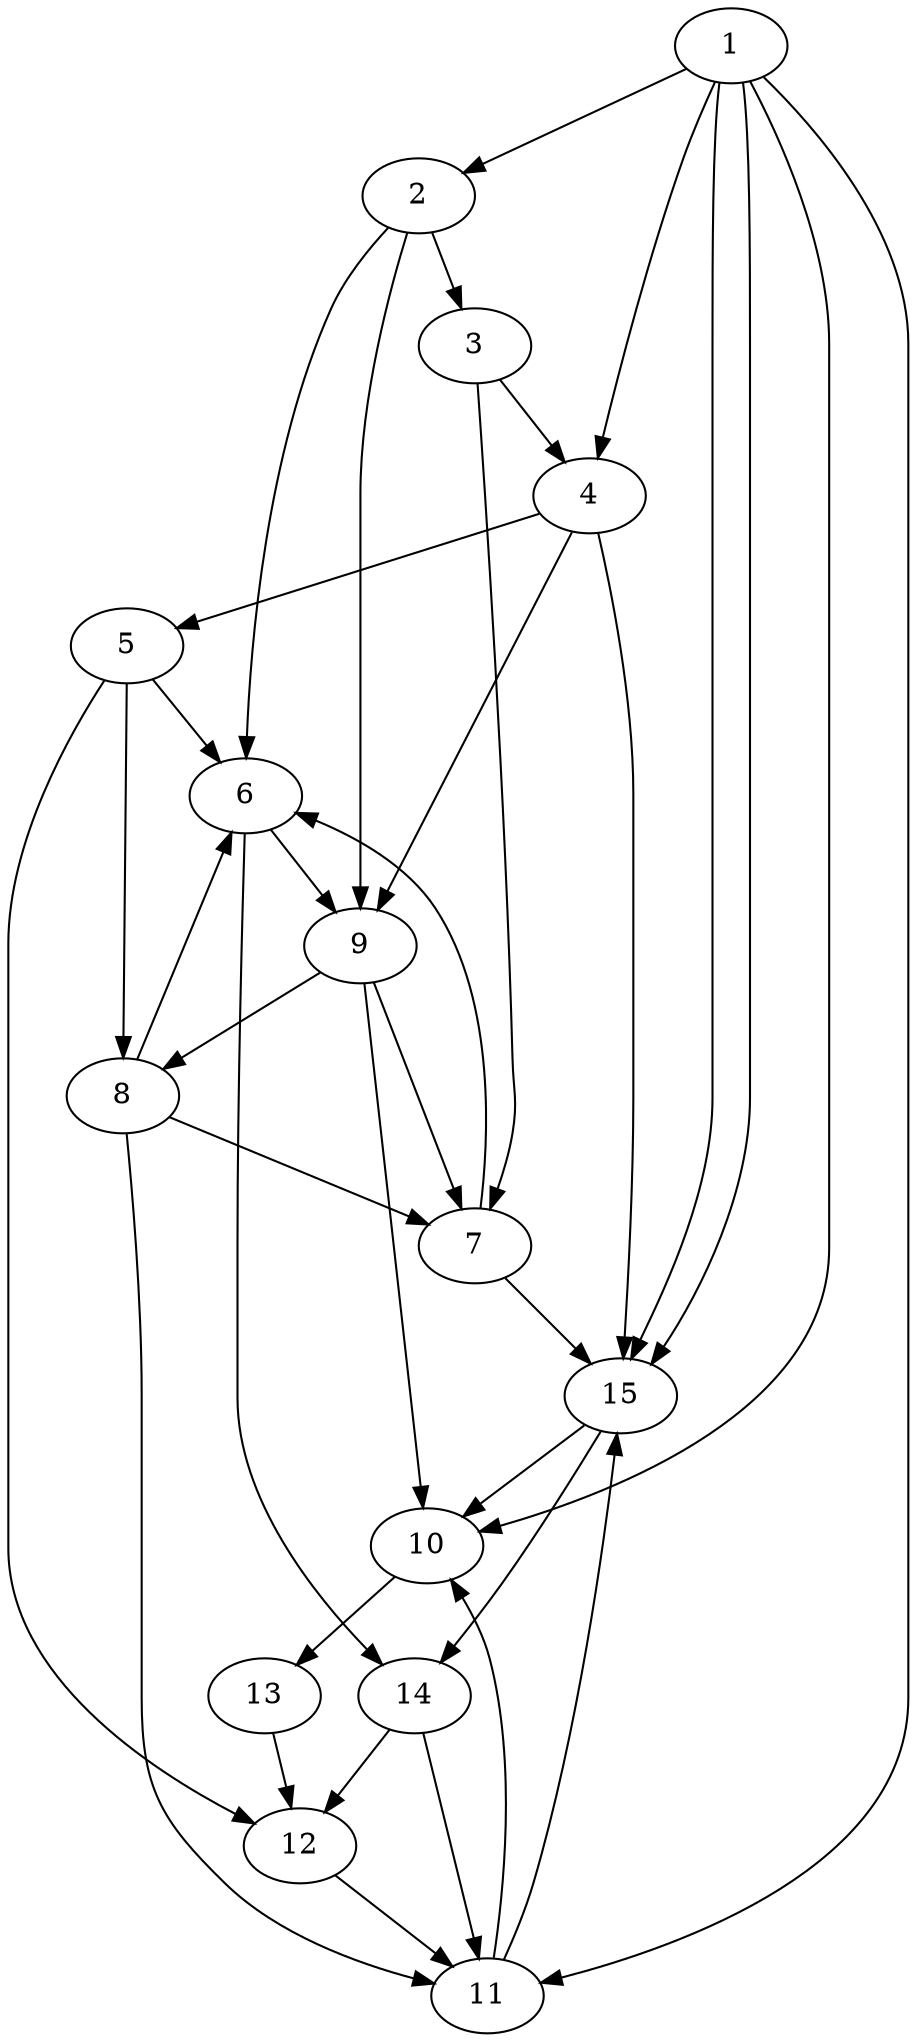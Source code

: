 digraph G {
0[label=1];
1[label=2];
2[label=3];
3[label=4];
4[label=5];
5[label=6];
6[label=7];
7[label=8];
8[label=9];
9[label=10];
10[label=11];
11[label=12];
12[label=13];
13[label=14];
14[label=15];
0->1 ;
0->3 ;
0->9 ;
0->10 ;
0->14 ;
0->14 ;
1->2 ;
1->5 ;
1->8 ;
2->3 ;
2->6 ;
3->4 ;
3->8 ;
3->14 ;
4->5 ;
4->7 ;
4->11 ;
5->8 ;
5->13 ;
6->5 ;
6->14 ;
7->5 ;
7->6 ;
7->10 ;
8->6 ;
8->7 ;
8->9 ;
9->12 ;
10->9 ;
10->14 ;
11->10 ;
12->11 ;
13->10 ;
13->11 ;
14->9 ;
14->13 ;
}
